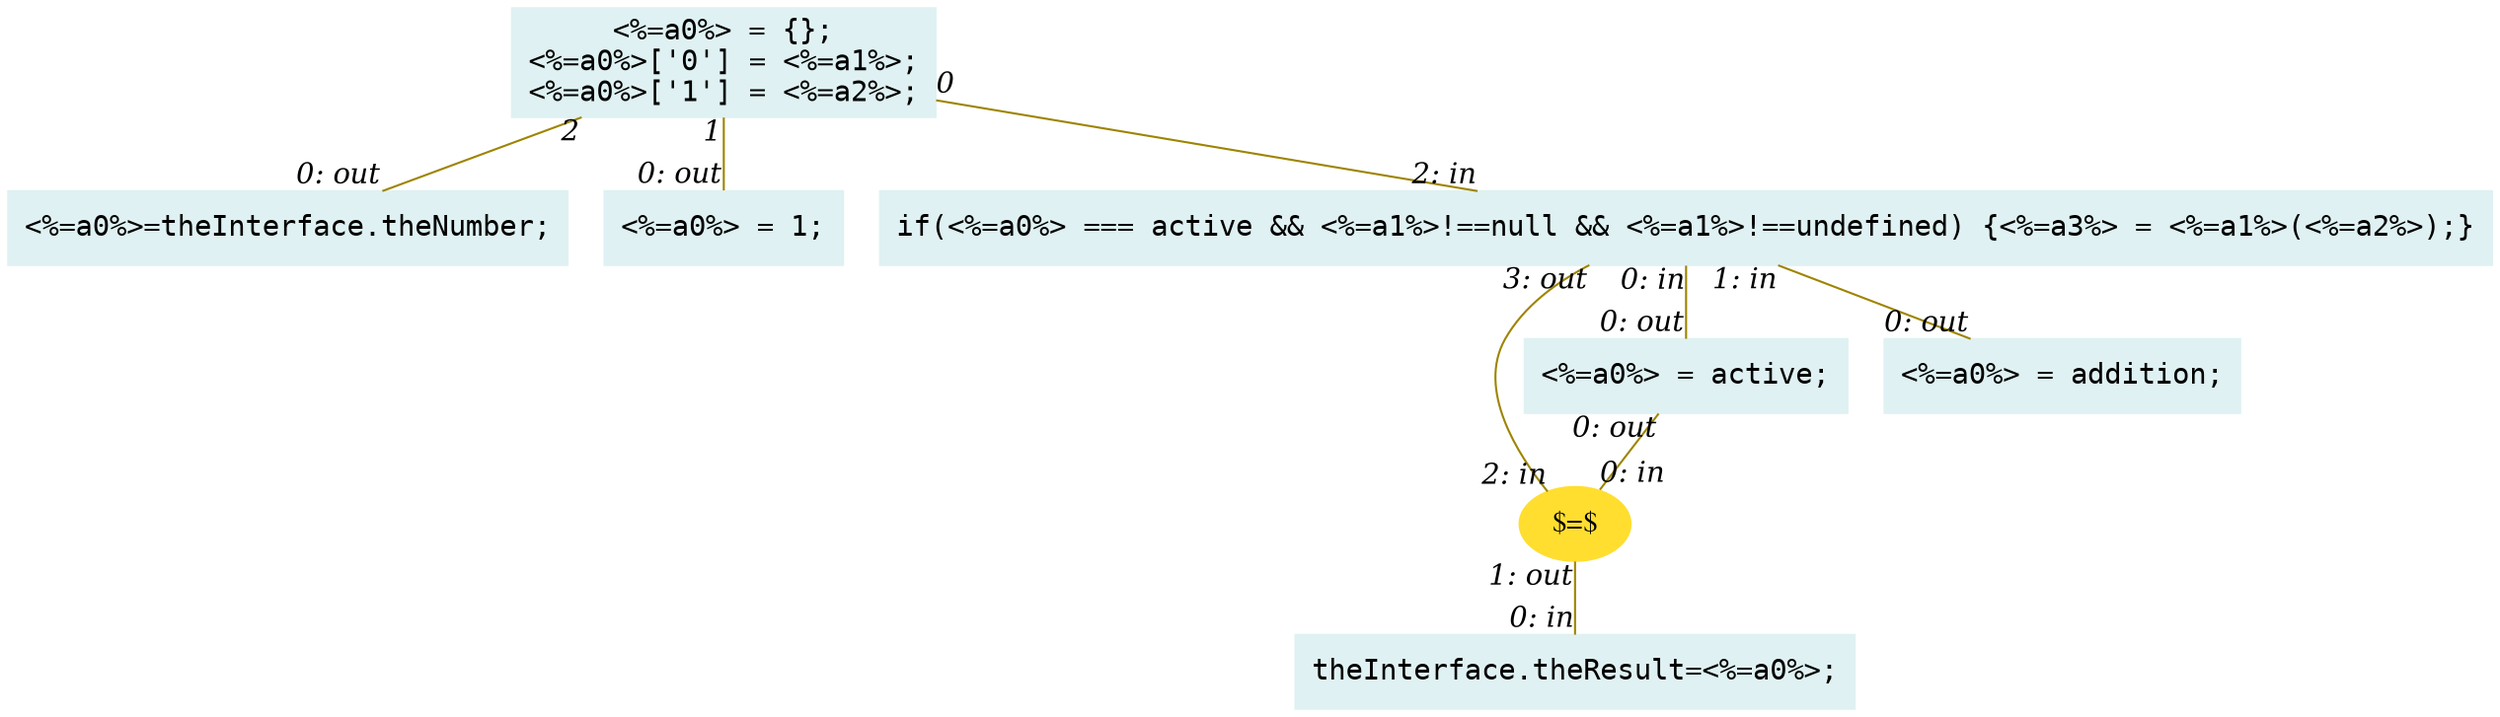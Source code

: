 digraph g{node_7654 [shape="box", style="filled", color="#dff1f2", fontname="Courier", label="<%=a0%>=theInterface.theNumber;
" ]
node_7656 [shape="box", style="filled", color="#dff1f2", fontname="Courier", label="theInterface.theResult=<%=a0%>;
" ]
node_7697 [shape="ellipse", style="filled", color="#ffde2f", fontname="Times", label="$=$" ]
node_7710 [shape="box", style="filled", color="#dff1f2", fontname="Courier", label="<%=a0%> = active;
" ]
node_7715 [shape="box", style="filled", color="#dff1f2", fontname="Courier", label="<%=a0%> = addition;
" ]
node_7717 [shape="box", style="filled", color="#dff1f2", fontname="Courier", label="<%=a0%> = 1;
" ]
node_7719 [shape="box", style="filled", color="#dff1f2", fontname="Courier", label="if(<%=a0%> === active && <%=a1%>!==null && <%=a1%>!==undefined) {<%=a3%> = <%=a1%>(<%=a2%>);}
" ]
node_7736 [shape="box", style="filled", color="#dff1f2", fontname="Courier", label="<%=a0%> = {};
<%=a0%>['0'] = <%=a1%>;
<%=a0%>['1'] = <%=a2%>;
" ]
node_7710 -> node_7697 [dir=none, arrowHead=none, fontname="Times-Italic", arrowsize=1, color="#9d8400", label="",  headlabel="0: in", taillabel="0: out" ]
node_7719 -> node_7710 [dir=none, arrowHead=none, fontname="Times-Italic", arrowsize=1, color="#9d8400", label="",  headlabel="0: out", taillabel="0: in" ]
node_7719 -> node_7715 [dir=none, arrowHead=none, fontname="Times-Italic", arrowsize=1, color="#9d8400", label="",  headlabel="0: out", taillabel="1: in" ]
node_7719 -> node_7697 [dir=none, arrowHead=none, fontname="Times-Italic", arrowsize=1, color="#9d8400", label="",  headlabel="2: in", taillabel="3: out" ]
node_7697 -> node_7656 [dir=none, arrowHead=none, fontname="Times-Italic", arrowsize=1, color="#9d8400", label="",  headlabel="0: in", taillabel="1: out" ]
node_7736 -> node_7654 [dir=none, arrowHead=none, fontname="Times-Italic", arrowsize=1, color="#9d8400", label="",  headlabel="0: out", taillabel="2" ]
node_7736 -> node_7717 [dir=none, arrowHead=none, fontname="Times-Italic", arrowsize=1, color="#9d8400", label="",  headlabel="0: out", taillabel="1" ]
node_7736 -> node_7719 [dir=none, arrowHead=none, fontname="Times-Italic", arrowsize=1, color="#9d8400", label="",  headlabel="2: in", taillabel="0" ]
}